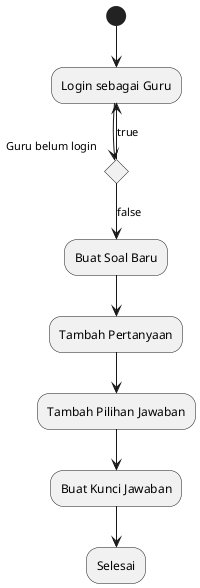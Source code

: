 @startuml

(*) --> "Login sebagai Guru"

if "Guru belum login" then
  -->[true] "Login sebagai Guru"
else
  -->[false] "Buat Soal Baru"
  --> "Tambah Pertanyaan"
  --> "Tambah Pilihan Jawaban"
  --> "Buat Kunci Jawaban"
  --> "Selesai"
endif

@enduml

